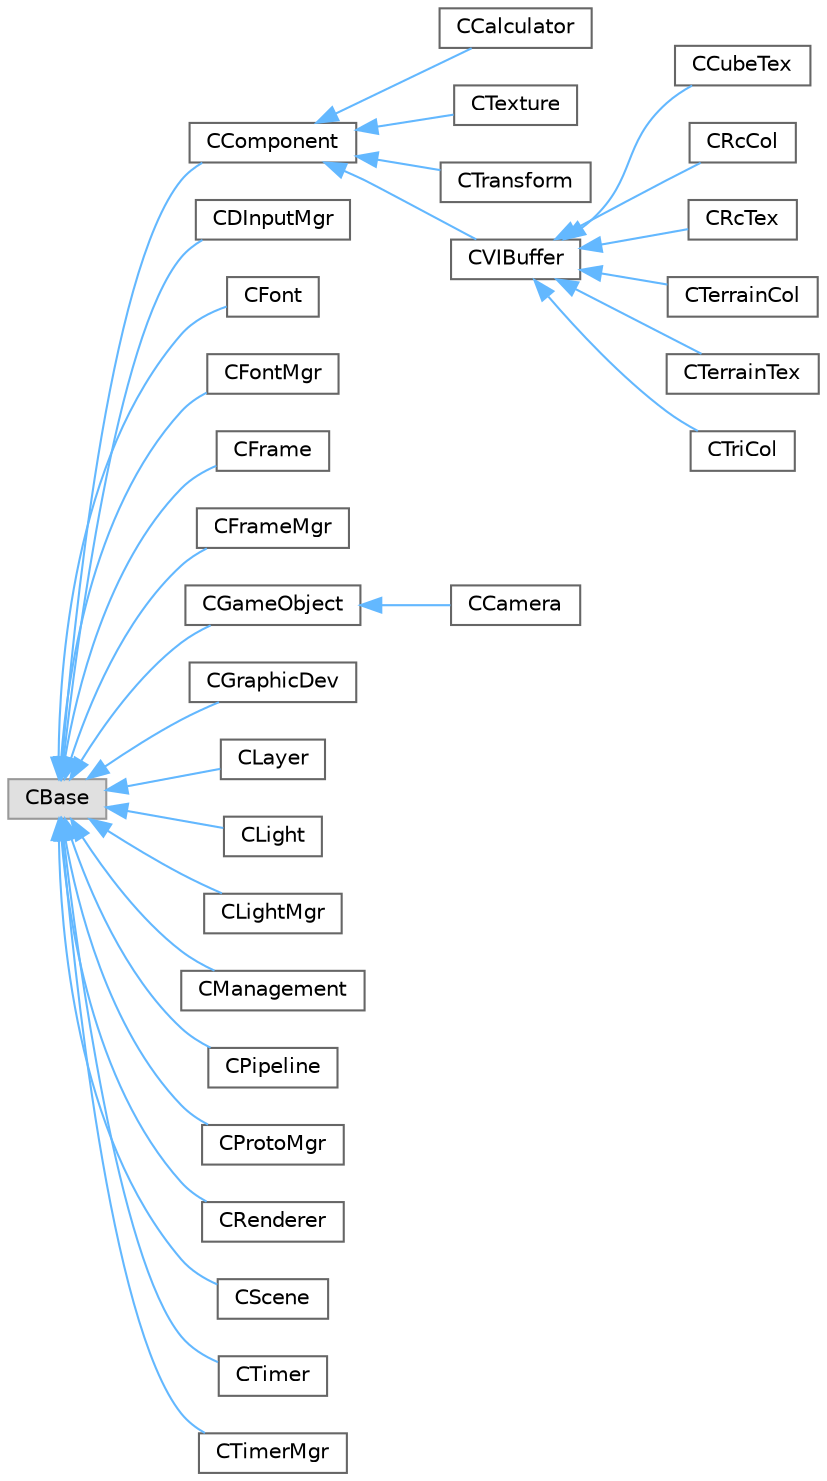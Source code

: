 digraph "Graphical Class Hierarchy"
{
 // LATEX_PDF_SIZE
  bgcolor="transparent";
  edge [fontname=Helvetica,fontsize=10,labelfontname=Helvetica,labelfontsize=10];
  node [fontname=Helvetica,fontsize=10,shape=box,height=0.2,width=0.4];
  rankdir="LR";
  Node0 [id="Node000000",label="CBase",height=0.2,width=0.4,color="grey60", fillcolor="#E0E0E0", style="filled",tooltip=" "];
  Node0 -> Node1 [id="edge1_Node000000_Node000001",dir="back",color="steelblue1",style="solid",tooltip=" "];
  Node1 [id="Node000001",label="CComponent",height=0.2,width=0.4,color="grey40", fillcolor="white", style="filled",URL="$class_c_component.html",tooltip=" "];
  Node1 -> Node2 [id="edge2_Node000001_Node000002",dir="back",color="steelblue1",style="solid",tooltip=" "];
  Node2 [id="Node000002",label="CCalculator",height=0.2,width=0.4,color="grey40", fillcolor="white", style="filled",URL="$class_c_calculator.html",tooltip=" "];
  Node1 -> Node3 [id="edge3_Node000001_Node000003",dir="back",color="steelblue1",style="solid",tooltip=" "];
  Node3 [id="Node000003",label="CTexture",height=0.2,width=0.4,color="grey40", fillcolor="white", style="filled",URL="$class_c_texture.html",tooltip=" "];
  Node1 -> Node4 [id="edge4_Node000001_Node000004",dir="back",color="steelblue1",style="solid",tooltip=" "];
  Node4 [id="Node000004",label="CTransform",height=0.2,width=0.4,color="grey40", fillcolor="white", style="filled",URL="$class_c_transform.html",tooltip=" "];
  Node1 -> Node5 [id="edge5_Node000001_Node000005",dir="back",color="steelblue1",style="solid",tooltip=" "];
  Node5 [id="Node000005",label="CVIBuffer",height=0.2,width=0.4,color="grey40", fillcolor="white", style="filled",URL="$class_c_v_i_buffer.html",tooltip=" "];
  Node5 -> Node6 [id="edge6_Node000005_Node000006",dir="back",color="steelblue1",style="solid",tooltip=" "];
  Node6 [id="Node000006",label="CCubeTex",height=0.2,width=0.4,color="grey40", fillcolor="white", style="filled",URL="$class_c_cube_tex.html",tooltip=" "];
  Node5 -> Node7 [id="edge7_Node000005_Node000007",dir="back",color="steelblue1",style="solid",tooltip=" "];
  Node7 [id="Node000007",label="CRcCol",height=0.2,width=0.4,color="grey40", fillcolor="white", style="filled",URL="$class_c_rc_col.html",tooltip=" "];
  Node5 -> Node8 [id="edge8_Node000005_Node000008",dir="back",color="steelblue1",style="solid",tooltip=" "];
  Node8 [id="Node000008",label="CRcTex",height=0.2,width=0.4,color="grey40", fillcolor="white", style="filled",URL="$class_c_rc_tex.html",tooltip=" "];
  Node5 -> Node9 [id="edge9_Node000005_Node000009",dir="back",color="steelblue1",style="solid",tooltip=" "];
  Node9 [id="Node000009",label="CTerrainCol",height=0.2,width=0.4,color="grey40", fillcolor="white", style="filled",URL="$class_c_terrain_col.html",tooltip=" "];
  Node5 -> Node10 [id="edge10_Node000005_Node000010",dir="back",color="steelblue1",style="solid",tooltip=" "];
  Node10 [id="Node000010",label="CTerrainTex",height=0.2,width=0.4,color="grey40", fillcolor="white", style="filled",URL="$class_c_terrain_tex.html",tooltip=" "];
  Node5 -> Node11 [id="edge11_Node000005_Node000011",dir="back",color="steelblue1",style="solid",tooltip=" "];
  Node11 [id="Node000011",label="CTriCol",height=0.2,width=0.4,color="grey40", fillcolor="white", style="filled",URL="$class_c_tri_col.html",tooltip=" "];
  Node0 -> Node12 [id="edge12_Node000000_Node000012",dir="back",color="steelblue1",style="solid",tooltip=" "];
  Node12 [id="Node000012",label="CDInputMgr",height=0.2,width=0.4,color="grey40", fillcolor="white", style="filled",URL="$class_c_d_input_mgr.html",tooltip=" "];
  Node0 -> Node13 [id="edge13_Node000000_Node000013",dir="back",color="steelblue1",style="solid",tooltip=" "];
  Node13 [id="Node000013",label="CFont",height=0.2,width=0.4,color="grey40", fillcolor="white", style="filled",URL="$class_c_font.html",tooltip=" "];
  Node0 -> Node14 [id="edge14_Node000000_Node000014",dir="back",color="steelblue1",style="solid",tooltip=" "];
  Node14 [id="Node000014",label="CFontMgr",height=0.2,width=0.4,color="grey40", fillcolor="white", style="filled",URL="$class_c_font_mgr.html",tooltip=" "];
  Node0 -> Node15 [id="edge15_Node000000_Node000015",dir="back",color="steelblue1",style="solid",tooltip=" "];
  Node15 [id="Node000015",label="CFrame",height=0.2,width=0.4,color="grey40", fillcolor="white", style="filled",URL="$class_c_frame.html",tooltip=" "];
  Node0 -> Node16 [id="edge16_Node000000_Node000016",dir="back",color="steelblue1",style="solid",tooltip=" "];
  Node16 [id="Node000016",label="CFrameMgr",height=0.2,width=0.4,color="grey40", fillcolor="white", style="filled",URL="$class_c_frame_mgr.html",tooltip=" "];
  Node0 -> Node17 [id="edge17_Node000000_Node000017",dir="back",color="steelblue1",style="solid",tooltip=" "];
  Node17 [id="Node000017",label="CGameObject",height=0.2,width=0.4,color="grey40", fillcolor="white", style="filled",URL="$class_c_game_object.html",tooltip=" "];
  Node17 -> Node18 [id="edge18_Node000017_Node000018",dir="back",color="steelblue1",style="solid",tooltip=" "];
  Node18 [id="Node000018",label="CCamera",height=0.2,width=0.4,color="grey40", fillcolor="white", style="filled",URL="$class_c_camera.html",tooltip=" "];
  Node0 -> Node19 [id="edge19_Node000000_Node000019",dir="back",color="steelblue1",style="solid",tooltip=" "];
  Node19 [id="Node000019",label="CGraphicDev",height=0.2,width=0.4,color="grey40", fillcolor="white", style="filled",URL="$class_c_graphic_dev.html",tooltip=" "];
  Node0 -> Node20 [id="edge20_Node000000_Node000020",dir="back",color="steelblue1",style="solid",tooltip=" "];
  Node20 [id="Node000020",label="CLayer",height=0.2,width=0.4,color="grey40", fillcolor="white", style="filled",URL="$class_c_layer.html",tooltip=" "];
  Node0 -> Node21 [id="edge21_Node000000_Node000021",dir="back",color="steelblue1",style="solid",tooltip=" "];
  Node21 [id="Node000021",label="CLight",height=0.2,width=0.4,color="grey40", fillcolor="white", style="filled",URL="$class_c_light.html",tooltip=" "];
  Node0 -> Node22 [id="edge22_Node000000_Node000022",dir="back",color="steelblue1",style="solid",tooltip=" "];
  Node22 [id="Node000022",label="CLightMgr",height=0.2,width=0.4,color="grey40", fillcolor="white", style="filled",URL="$class_c_light_mgr.html",tooltip=" "];
  Node0 -> Node23 [id="edge23_Node000000_Node000023",dir="back",color="steelblue1",style="solid",tooltip=" "];
  Node23 [id="Node000023",label="CManagement",height=0.2,width=0.4,color="grey40", fillcolor="white", style="filled",URL="$class_c_management.html",tooltip=" "];
  Node0 -> Node24 [id="edge24_Node000000_Node000024",dir="back",color="steelblue1",style="solid",tooltip=" "];
  Node24 [id="Node000024",label="CPipeline",height=0.2,width=0.4,color="grey40", fillcolor="white", style="filled",URL="$class_c_pipeline.html",tooltip=" "];
  Node0 -> Node25 [id="edge25_Node000000_Node000025",dir="back",color="steelblue1",style="solid",tooltip=" "];
  Node25 [id="Node000025",label="CProtoMgr",height=0.2,width=0.4,color="grey40", fillcolor="white", style="filled",URL="$class_c_proto_mgr.html",tooltip=" "];
  Node0 -> Node26 [id="edge26_Node000000_Node000026",dir="back",color="steelblue1",style="solid",tooltip=" "];
  Node26 [id="Node000026",label="CRenderer",height=0.2,width=0.4,color="grey40", fillcolor="white", style="filled",URL="$class_c_renderer.html",tooltip=" "];
  Node0 -> Node27 [id="edge27_Node000000_Node000027",dir="back",color="steelblue1",style="solid",tooltip=" "];
  Node27 [id="Node000027",label="CScene",height=0.2,width=0.4,color="grey40", fillcolor="white", style="filled",URL="$class_c_scene.html",tooltip=" "];
  Node0 -> Node28 [id="edge28_Node000000_Node000028",dir="back",color="steelblue1",style="solid",tooltip=" "];
  Node28 [id="Node000028",label="CTimer",height=0.2,width=0.4,color="grey40", fillcolor="white", style="filled",URL="$class_c_timer.html",tooltip=" "];
  Node0 -> Node29 [id="edge29_Node000000_Node000029",dir="back",color="steelblue1",style="solid",tooltip=" "];
  Node29 [id="Node000029",label="CTimerMgr",height=0.2,width=0.4,color="grey40", fillcolor="white", style="filled",URL="$class_c_timer_mgr.html",tooltip=" "];
}
